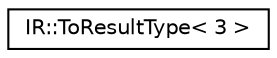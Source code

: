 digraph "Graphical Class Hierarchy"
{
  edge [fontname="Helvetica",fontsize="10",labelfontname="Helvetica",labelfontsize="10"];
  node [fontname="Helvetica",fontsize="10",shape=record];
  rankdir="LR";
  Node0 [label="IR::ToResultType\< 3 \>",height=0.2,width=0.4,color="black", fillcolor="white", style="filled",URL="$struct_i_r_1_1_to_result_type_3_013_01_4.html"];
}
